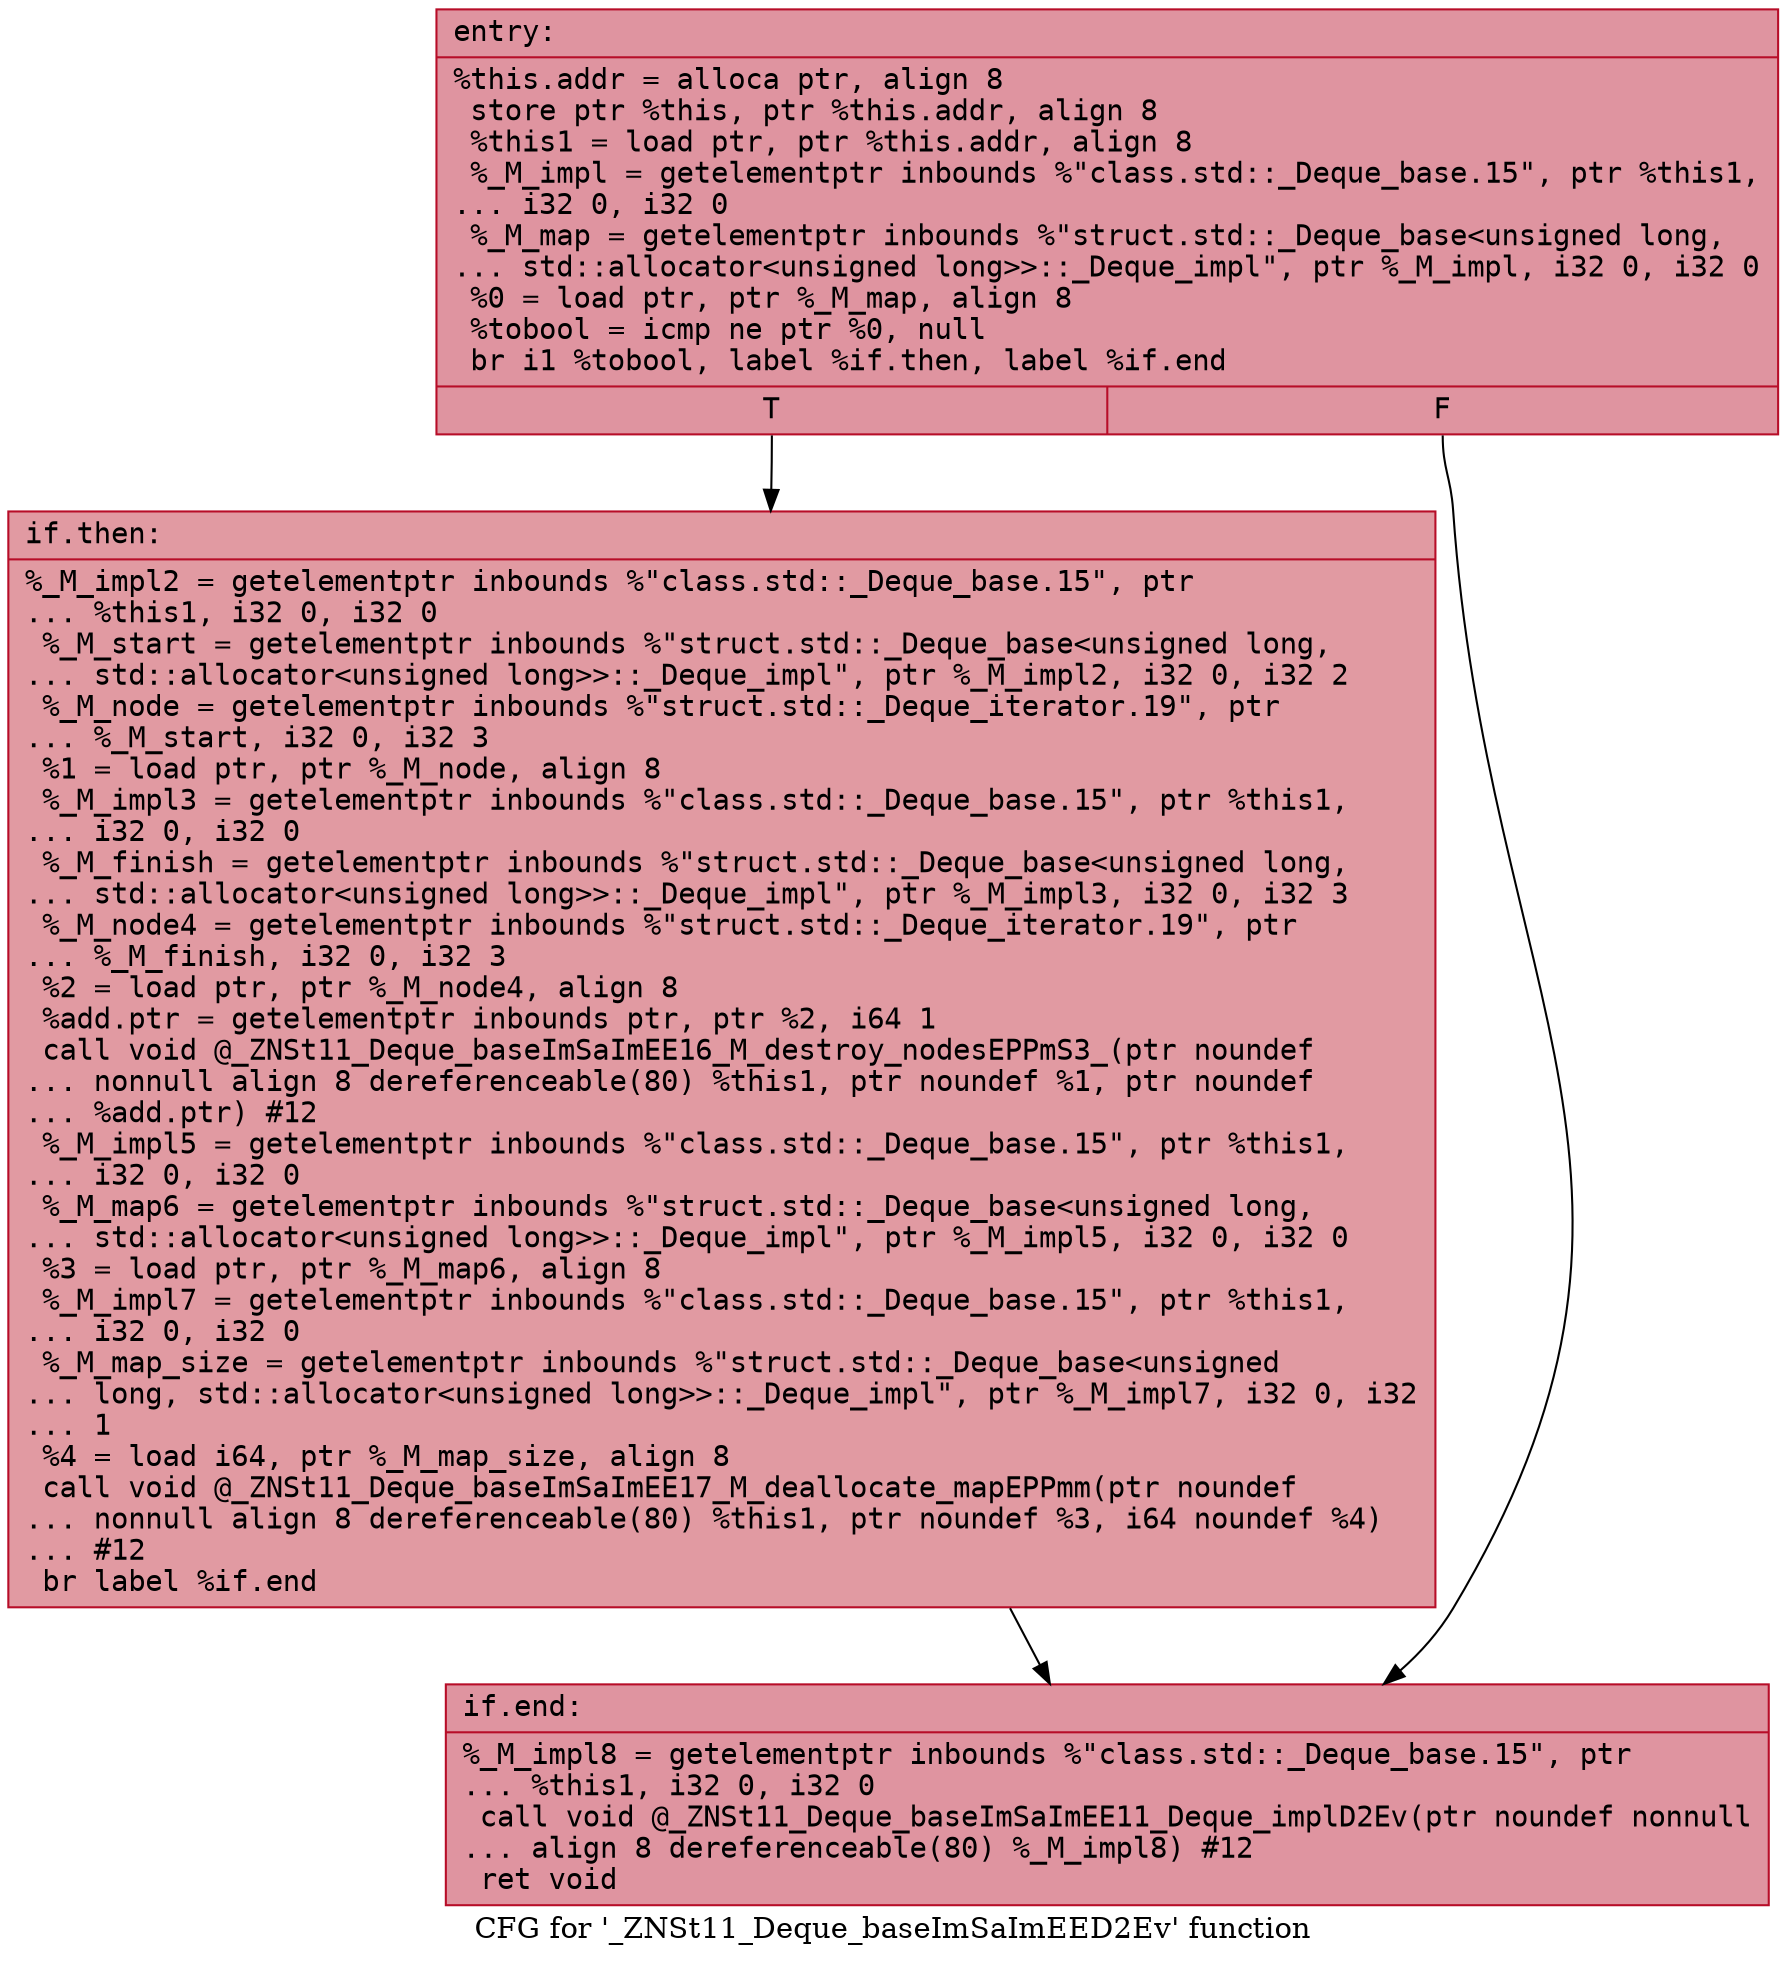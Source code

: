 digraph "CFG for '_ZNSt11_Deque_baseImSaImEED2Ev' function" {
	label="CFG for '_ZNSt11_Deque_baseImSaImEED2Ev' function";

	Node0x560dca0bdc30 [shape=record,color="#b70d28ff", style=filled, fillcolor="#b70d2870" fontname="Courier",label="{entry:\l|  %this.addr = alloca ptr, align 8\l  store ptr %this, ptr %this.addr, align 8\l  %this1 = load ptr, ptr %this.addr, align 8\l  %_M_impl = getelementptr inbounds %\"class.std::_Deque_base.15\", ptr %this1,\l... i32 0, i32 0\l  %_M_map = getelementptr inbounds %\"struct.std::_Deque_base\<unsigned long,\l... std::allocator\<unsigned long\>\>::_Deque_impl\", ptr %_M_impl, i32 0, i32 0\l  %0 = load ptr, ptr %_M_map, align 8\l  %tobool = icmp ne ptr %0, null\l  br i1 %tobool, label %if.then, label %if.end\l|{<s0>T|<s1>F}}"];
	Node0x560dca0bdc30:s0 -> Node0x560dca0be090[tooltip="entry -> if.then\nProbability 62.50%" ];
	Node0x560dca0bdc30:s1 -> Node0x560dca0be100[tooltip="entry -> if.end\nProbability 37.50%" ];
	Node0x560dca0be090 [shape=record,color="#b70d28ff", style=filled, fillcolor="#bb1b2c70" fontname="Courier",label="{if.then:\l|  %_M_impl2 = getelementptr inbounds %\"class.std::_Deque_base.15\", ptr\l... %this1, i32 0, i32 0\l  %_M_start = getelementptr inbounds %\"struct.std::_Deque_base\<unsigned long,\l... std::allocator\<unsigned long\>\>::_Deque_impl\", ptr %_M_impl2, i32 0, i32 2\l  %_M_node = getelementptr inbounds %\"struct.std::_Deque_iterator.19\", ptr\l... %_M_start, i32 0, i32 3\l  %1 = load ptr, ptr %_M_node, align 8\l  %_M_impl3 = getelementptr inbounds %\"class.std::_Deque_base.15\", ptr %this1,\l... i32 0, i32 0\l  %_M_finish = getelementptr inbounds %\"struct.std::_Deque_base\<unsigned long,\l... std::allocator\<unsigned long\>\>::_Deque_impl\", ptr %_M_impl3, i32 0, i32 3\l  %_M_node4 = getelementptr inbounds %\"struct.std::_Deque_iterator.19\", ptr\l... %_M_finish, i32 0, i32 3\l  %2 = load ptr, ptr %_M_node4, align 8\l  %add.ptr = getelementptr inbounds ptr, ptr %2, i64 1\l  call void @_ZNSt11_Deque_baseImSaImEE16_M_destroy_nodesEPPmS3_(ptr noundef\l... nonnull align 8 dereferenceable(80) %this1, ptr noundef %1, ptr noundef\l... %add.ptr) #12\l  %_M_impl5 = getelementptr inbounds %\"class.std::_Deque_base.15\", ptr %this1,\l... i32 0, i32 0\l  %_M_map6 = getelementptr inbounds %\"struct.std::_Deque_base\<unsigned long,\l... std::allocator\<unsigned long\>\>::_Deque_impl\", ptr %_M_impl5, i32 0, i32 0\l  %3 = load ptr, ptr %_M_map6, align 8\l  %_M_impl7 = getelementptr inbounds %\"class.std::_Deque_base.15\", ptr %this1,\l... i32 0, i32 0\l  %_M_map_size = getelementptr inbounds %\"struct.std::_Deque_base\<unsigned\l... long, std::allocator\<unsigned long\>\>::_Deque_impl\", ptr %_M_impl7, i32 0, i32\l... 1\l  %4 = load i64, ptr %_M_map_size, align 8\l  call void @_ZNSt11_Deque_baseImSaImEE17_M_deallocate_mapEPPmm(ptr noundef\l... nonnull align 8 dereferenceable(80) %this1, ptr noundef %3, i64 noundef %4)\l... #12\l  br label %if.end\l}"];
	Node0x560dca0be090 -> Node0x560dca0be100[tooltip="if.then -> if.end\nProbability 100.00%" ];
	Node0x560dca0be100 [shape=record,color="#b70d28ff", style=filled, fillcolor="#b70d2870" fontname="Courier",label="{if.end:\l|  %_M_impl8 = getelementptr inbounds %\"class.std::_Deque_base.15\", ptr\l... %this1, i32 0, i32 0\l  call void @_ZNSt11_Deque_baseImSaImEE11_Deque_implD2Ev(ptr noundef nonnull\l... align 8 dereferenceable(80) %_M_impl8) #12\l  ret void\l}"];
}
